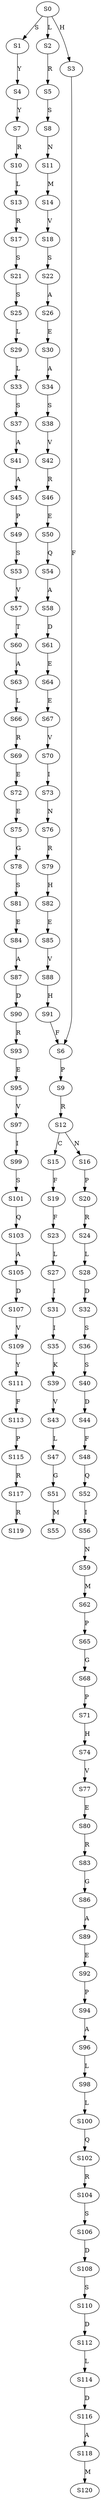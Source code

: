 strict digraph  {
	S0 -> S1 [ label = S ];
	S0 -> S2 [ label = L ];
	S0 -> S3 [ label = H ];
	S1 -> S4 [ label = Y ];
	S2 -> S5 [ label = R ];
	S3 -> S6 [ label = F ];
	S4 -> S7 [ label = Y ];
	S5 -> S8 [ label = S ];
	S6 -> S9 [ label = P ];
	S7 -> S10 [ label = R ];
	S8 -> S11 [ label = N ];
	S9 -> S12 [ label = R ];
	S10 -> S13 [ label = L ];
	S11 -> S14 [ label = M ];
	S12 -> S15 [ label = C ];
	S12 -> S16 [ label = N ];
	S13 -> S17 [ label = R ];
	S14 -> S18 [ label = V ];
	S15 -> S19 [ label = F ];
	S16 -> S20 [ label = P ];
	S17 -> S21 [ label = S ];
	S18 -> S22 [ label = S ];
	S19 -> S23 [ label = F ];
	S20 -> S24 [ label = R ];
	S21 -> S25 [ label = S ];
	S22 -> S26 [ label = A ];
	S23 -> S27 [ label = L ];
	S24 -> S28 [ label = L ];
	S25 -> S29 [ label = L ];
	S26 -> S30 [ label = E ];
	S27 -> S31 [ label = I ];
	S28 -> S32 [ label = D ];
	S29 -> S33 [ label = L ];
	S30 -> S34 [ label = A ];
	S31 -> S35 [ label = I ];
	S32 -> S36 [ label = S ];
	S33 -> S37 [ label = S ];
	S34 -> S38 [ label = S ];
	S35 -> S39 [ label = K ];
	S36 -> S40 [ label = S ];
	S37 -> S41 [ label = A ];
	S38 -> S42 [ label = V ];
	S39 -> S43 [ label = V ];
	S40 -> S44 [ label = D ];
	S41 -> S45 [ label = A ];
	S42 -> S46 [ label = R ];
	S43 -> S47 [ label = L ];
	S44 -> S48 [ label = F ];
	S45 -> S49 [ label = P ];
	S46 -> S50 [ label = E ];
	S47 -> S51 [ label = G ];
	S48 -> S52 [ label = Q ];
	S49 -> S53 [ label = S ];
	S50 -> S54 [ label = Q ];
	S51 -> S55 [ label = M ];
	S52 -> S56 [ label = I ];
	S53 -> S57 [ label = V ];
	S54 -> S58 [ label = A ];
	S56 -> S59 [ label = N ];
	S57 -> S60 [ label = T ];
	S58 -> S61 [ label = D ];
	S59 -> S62 [ label = M ];
	S60 -> S63 [ label = A ];
	S61 -> S64 [ label = E ];
	S62 -> S65 [ label = P ];
	S63 -> S66 [ label = L ];
	S64 -> S67 [ label = E ];
	S65 -> S68 [ label = G ];
	S66 -> S69 [ label = R ];
	S67 -> S70 [ label = V ];
	S68 -> S71 [ label = P ];
	S69 -> S72 [ label = E ];
	S70 -> S73 [ label = I ];
	S71 -> S74 [ label = H ];
	S72 -> S75 [ label = E ];
	S73 -> S76 [ label = N ];
	S74 -> S77 [ label = V ];
	S75 -> S78 [ label = G ];
	S76 -> S79 [ label = R ];
	S77 -> S80 [ label = E ];
	S78 -> S81 [ label = S ];
	S79 -> S82 [ label = H ];
	S80 -> S83 [ label = R ];
	S81 -> S84 [ label = E ];
	S82 -> S85 [ label = E ];
	S83 -> S86 [ label = G ];
	S84 -> S87 [ label = A ];
	S85 -> S88 [ label = V ];
	S86 -> S89 [ label = A ];
	S87 -> S90 [ label = D ];
	S88 -> S91 [ label = H ];
	S89 -> S92 [ label = E ];
	S90 -> S93 [ label = R ];
	S91 -> S6 [ label = F ];
	S92 -> S94 [ label = P ];
	S93 -> S95 [ label = E ];
	S94 -> S96 [ label = A ];
	S95 -> S97 [ label = V ];
	S96 -> S98 [ label = L ];
	S97 -> S99 [ label = I ];
	S98 -> S100 [ label = L ];
	S99 -> S101 [ label = S ];
	S100 -> S102 [ label = Q ];
	S101 -> S103 [ label = Q ];
	S102 -> S104 [ label = R ];
	S103 -> S105 [ label = A ];
	S104 -> S106 [ label = S ];
	S105 -> S107 [ label = D ];
	S106 -> S108 [ label = D ];
	S107 -> S109 [ label = V ];
	S108 -> S110 [ label = S ];
	S109 -> S111 [ label = Y ];
	S110 -> S112 [ label = D ];
	S111 -> S113 [ label = F ];
	S112 -> S114 [ label = L ];
	S113 -> S115 [ label = P ];
	S114 -> S116 [ label = D ];
	S115 -> S117 [ label = R ];
	S116 -> S118 [ label = A ];
	S117 -> S119 [ label = R ];
	S118 -> S120 [ label = M ];
}
